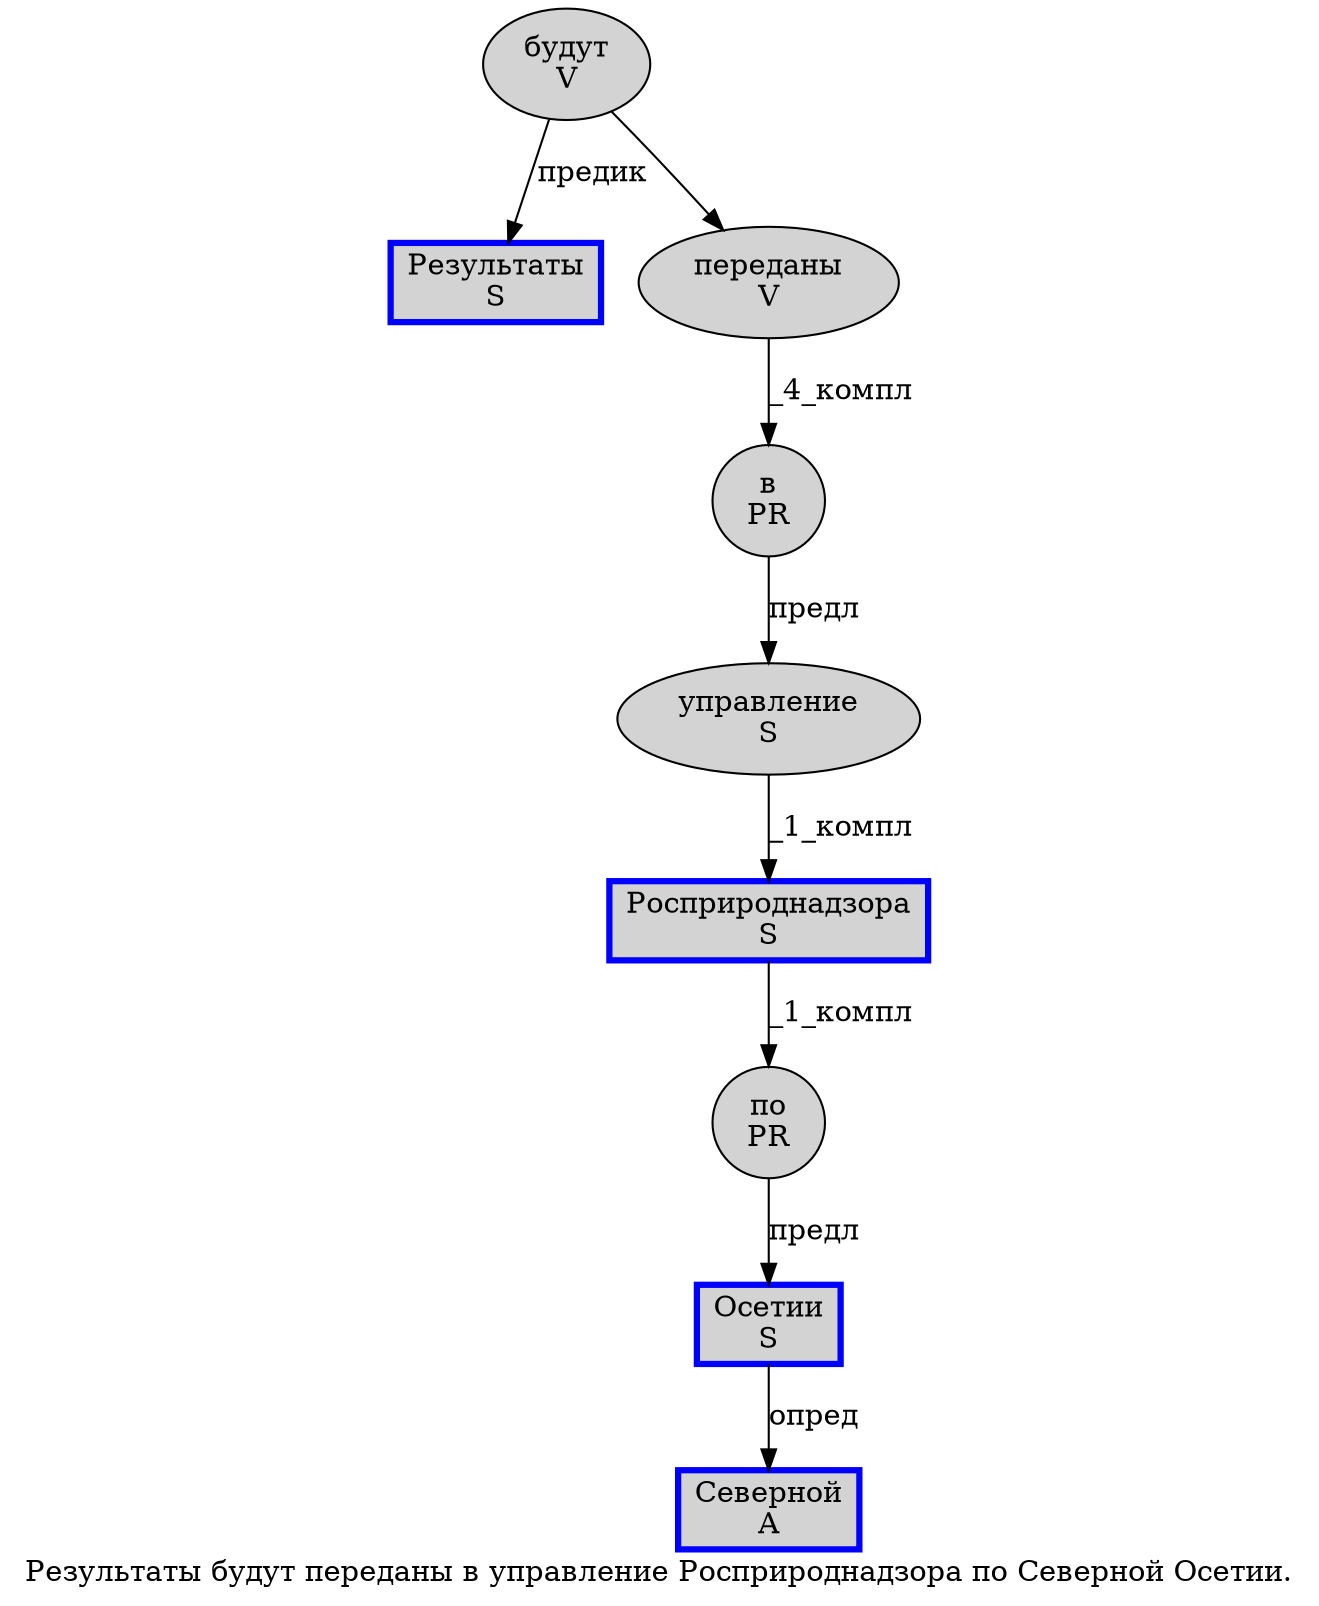 digraph SENTENCE_223 {
	graph [label="Результаты будут переданы в управление Росприроднадзора по Северной Осетии."]
	node [style=filled]
		0 [label="Результаты
S" color=blue fillcolor=lightgray penwidth=3 shape=box]
		1 [label="будут
V" color="" fillcolor=lightgray penwidth=1 shape=ellipse]
		2 [label="переданы
V" color="" fillcolor=lightgray penwidth=1 shape=ellipse]
		3 [label="в
PR" color="" fillcolor=lightgray penwidth=1 shape=ellipse]
		4 [label="управление
S" color="" fillcolor=lightgray penwidth=1 shape=ellipse]
		5 [label="Росприроднадзора
S" color=blue fillcolor=lightgray penwidth=3 shape=box]
		6 [label="по
PR" color="" fillcolor=lightgray penwidth=1 shape=ellipse]
		7 [label="Северной
A" color=blue fillcolor=lightgray penwidth=3 shape=box]
		8 [label="Осетии
S" color=blue fillcolor=lightgray penwidth=3 shape=box]
			6 -> 8 [label="предл"]
			4 -> 5 [label="_1_компл"]
			2 -> 3 [label="_4_компл"]
			5 -> 6 [label="_1_компл"]
			8 -> 7 [label="опред"]
			1 -> 0 [label="предик"]
			1 -> 2
			3 -> 4 [label="предл"]
}